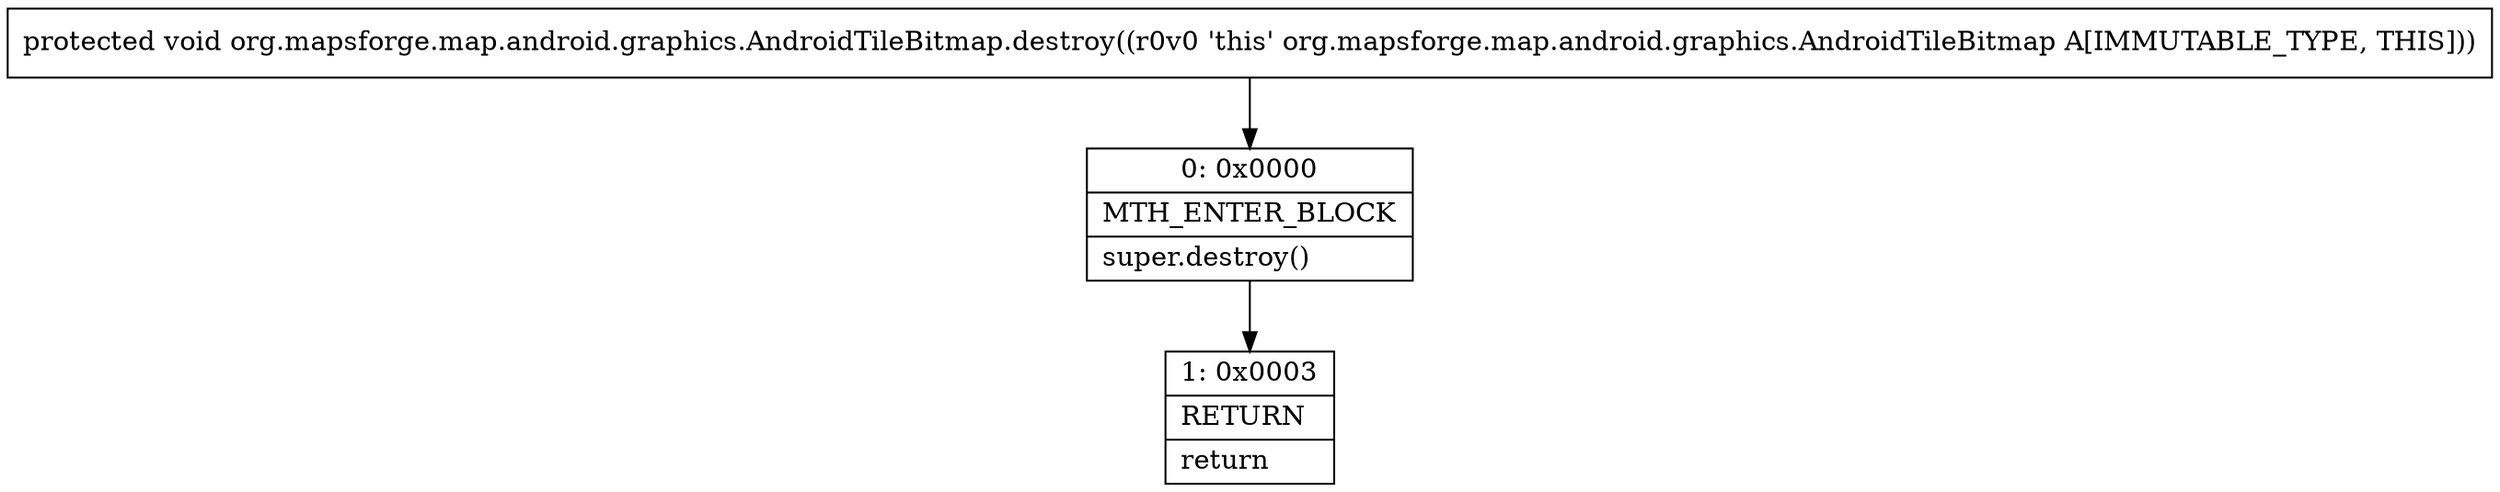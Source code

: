 digraph "CFG fororg.mapsforge.map.android.graphics.AndroidTileBitmap.destroy()V" {
Node_0 [shape=record,label="{0\:\ 0x0000|MTH_ENTER_BLOCK\l|super.destroy()\l}"];
Node_1 [shape=record,label="{1\:\ 0x0003|RETURN\l|return\l}"];
MethodNode[shape=record,label="{protected void org.mapsforge.map.android.graphics.AndroidTileBitmap.destroy((r0v0 'this' org.mapsforge.map.android.graphics.AndroidTileBitmap A[IMMUTABLE_TYPE, THIS])) }"];
MethodNode -> Node_0;
Node_0 -> Node_1;
}

